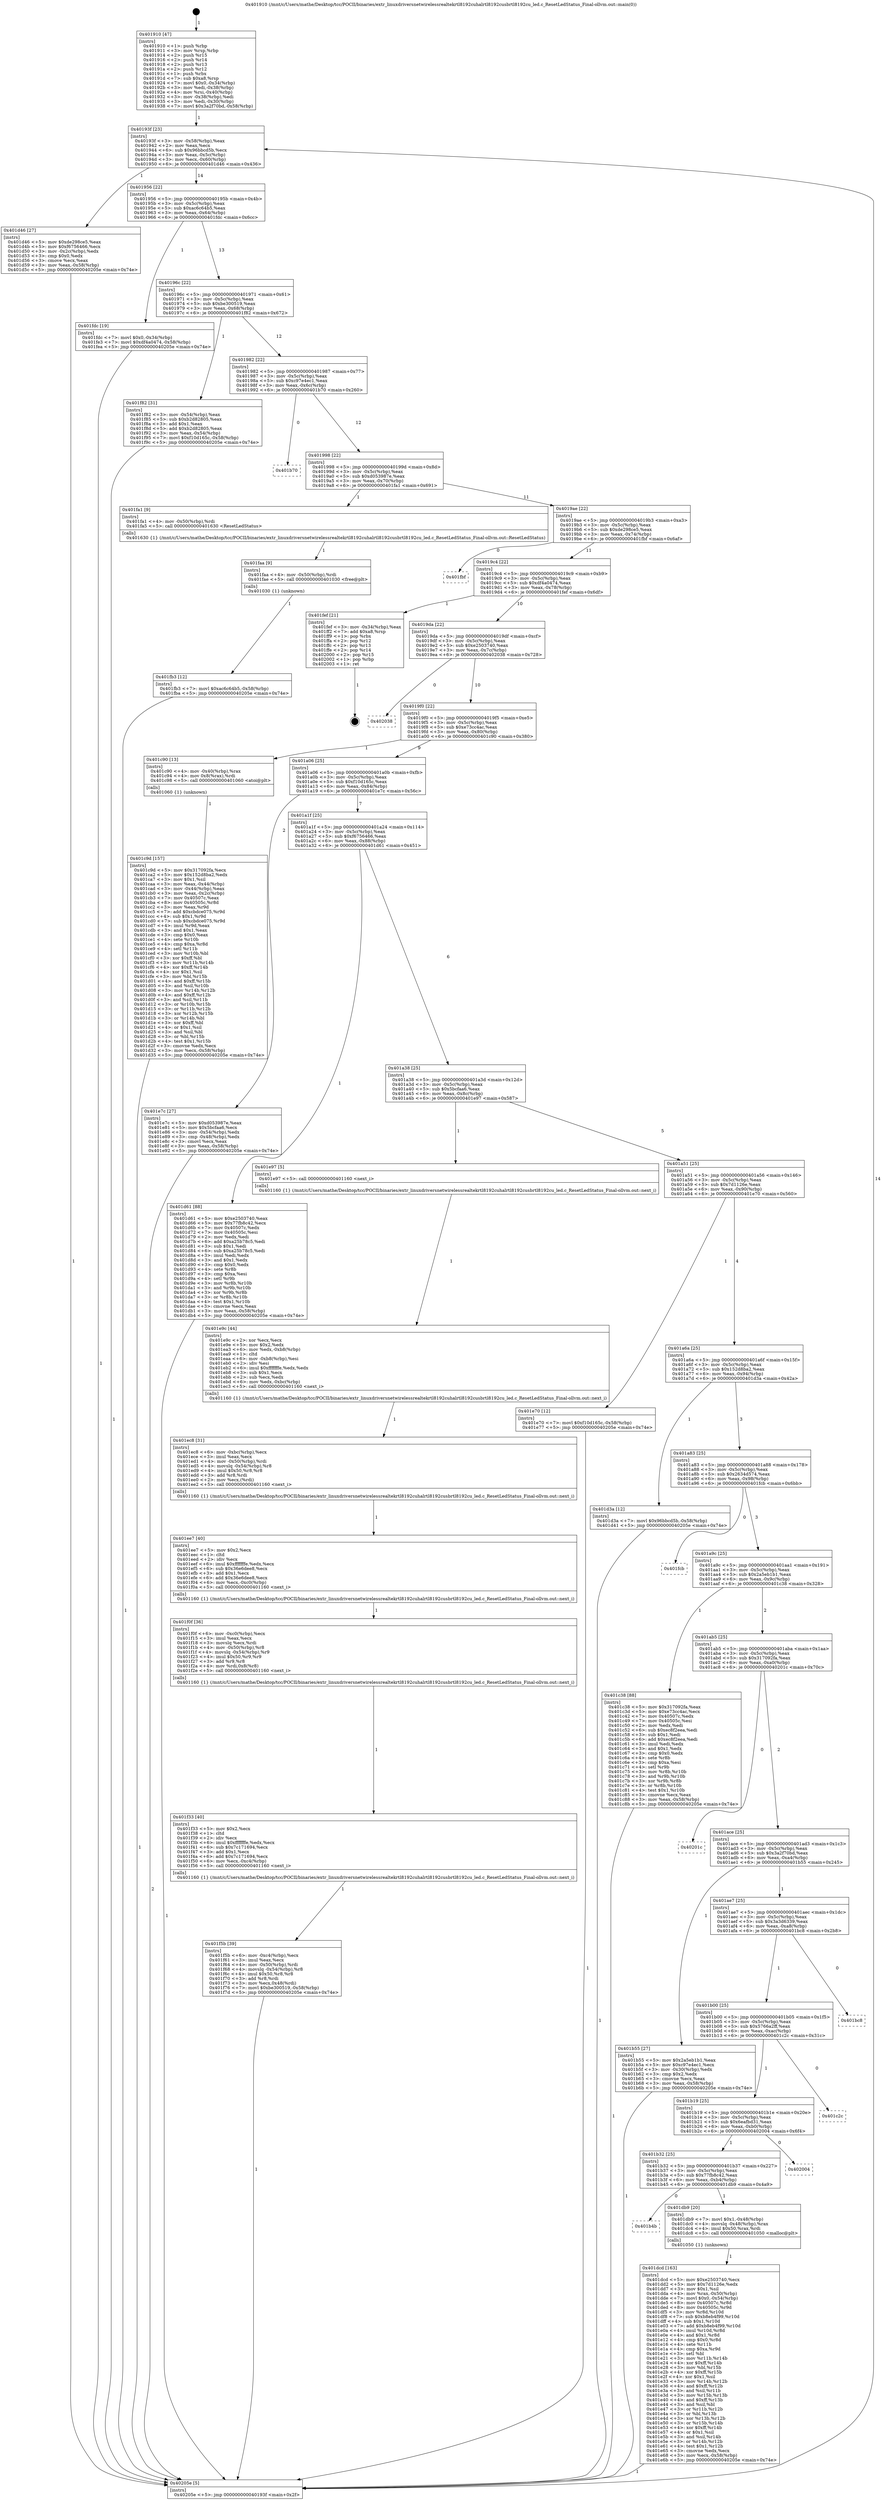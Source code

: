 digraph "0x401910" {
  label = "0x401910 (/mnt/c/Users/mathe/Desktop/tcc/POCII/binaries/extr_linuxdriversnetwirelessrealtekrtl8192cuhalrtl8192cusbrtl8192cu_led.c_ResetLedStatus_Final-ollvm.out::main(0))"
  labelloc = "t"
  node[shape=record]

  Entry [label="",width=0.3,height=0.3,shape=circle,fillcolor=black,style=filled]
  "0x40193f" [label="{
     0x40193f [23]\l
     | [instrs]\l
     &nbsp;&nbsp;0x40193f \<+3\>: mov -0x58(%rbp),%eax\l
     &nbsp;&nbsp;0x401942 \<+2\>: mov %eax,%ecx\l
     &nbsp;&nbsp;0x401944 \<+6\>: sub $0x96bbcd5b,%ecx\l
     &nbsp;&nbsp;0x40194a \<+3\>: mov %eax,-0x5c(%rbp)\l
     &nbsp;&nbsp;0x40194d \<+3\>: mov %ecx,-0x60(%rbp)\l
     &nbsp;&nbsp;0x401950 \<+6\>: je 0000000000401d46 \<main+0x436\>\l
  }"]
  "0x401d46" [label="{
     0x401d46 [27]\l
     | [instrs]\l
     &nbsp;&nbsp;0x401d46 \<+5\>: mov $0xde298ce5,%eax\l
     &nbsp;&nbsp;0x401d4b \<+5\>: mov $0xf6756466,%ecx\l
     &nbsp;&nbsp;0x401d50 \<+3\>: mov -0x2c(%rbp),%edx\l
     &nbsp;&nbsp;0x401d53 \<+3\>: cmp $0x0,%edx\l
     &nbsp;&nbsp;0x401d56 \<+3\>: cmove %ecx,%eax\l
     &nbsp;&nbsp;0x401d59 \<+3\>: mov %eax,-0x58(%rbp)\l
     &nbsp;&nbsp;0x401d5c \<+5\>: jmp 000000000040205e \<main+0x74e\>\l
  }"]
  "0x401956" [label="{
     0x401956 [22]\l
     | [instrs]\l
     &nbsp;&nbsp;0x401956 \<+5\>: jmp 000000000040195b \<main+0x4b\>\l
     &nbsp;&nbsp;0x40195b \<+3\>: mov -0x5c(%rbp),%eax\l
     &nbsp;&nbsp;0x40195e \<+5\>: sub $0xac6c64b5,%eax\l
     &nbsp;&nbsp;0x401963 \<+3\>: mov %eax,-0x64(%rbp)\l
     &nbsp;&nbsp;0x401966 \<+6\>: je 0000000000401fdc \<main+0x6cc\>\l
  }"]
  Exit [label="",width=0.3,height=0.3,shape=circle,fillcolor=black,style=filled,peripheries=2]
  "0x401fdc" [label="{
     0x401fdc [19]\l
     | [instrs]\l
     &nbsp;&nbsp;0x401fdc \<+7\>: movl $0x0,-0x34(%rbp)\l
     &nbsp;&nbsp;0x401fe3 \<+7\>: movl $0xdf4a0474,-0x58(%rbp)\l
     &nbsp;&nbsp;0x401fea \<+5\>: jmp 000000000040205e \<main+0x74e\>\l
  }"]
  "0x40196c" [label="{
     0x40196c [22]\l
     | [instrs]\l
     &nbsp;&nbsp;0x40196c \<+5\>: jmp 0000000000401971 \<main+0x61\>\l
     &nbsp;&nbsp;0x401971 \<+3\>: mov -0x5c(%rbp),%eax\l
     &nbsp;&nbsp;0x401974 \<+5\>: sub $0xbe300519,%eax\l
     &nbsp;&nbsp;0x401979 \<+3\>: mov %eax,-0x68(%rbp)\l
     &nbsp;&nbsp;0x40197c \<+6\>: je 0000000000401f82 \<main+0x672\>\l
  }"]
  "0x401fb3" [label="{
     0x401fb3 [12]\l
     | [instrs]\l
     &nbsp;&nbsp;0x401fb3 \<+7\>: movl $0xac6c64b5,-0x58(%rbp)\l
     &nbsp;&nbsp;0x401fba \<+5\>: jmp 000000000040205e \<main+0x74e\>\l
  }"]
  "0x401f82" [label="{
     0x401f82 [31]\l
     | [instrs]\l
     &nbsp;&nbsp;0x401f82 \<+3\>: mov -0x54(%rbp),%eax\l
     &nbsp;&nbsp;0x401f85 \<+5\>: sub $0xb2d82805,%eax\l
     &nbsp;&nbsp;0x401f8a \<+3\>: add $0x1,%eax\l
     &nbsp;&nbsp;0x401f8d \<+5\>: add $0xb2d82805,%eax\l
     &nbsp;&nbsp;0x401f92 \<+3\>: mov %eax,-0x54(%rbp)\l
     &nbsp;&nbsp;0x401f95 \<+7\>: movl $0xf10d165c,-0x58(%rbp)\l
     &nbsp;&nbsp;0x401f9c \<+5\>: jmp 000000000040205e \<main+0x74e\>\l
  }"]
  "0x401982" [label="{
     0x401982 [22]\l
     | [instrs]\l
     &nbsp;&nbsp;0x401982 \<+5\>: jmp 0000000000401987 \<main+0x77\>\l
     &nbsp;&nbsp;0x401987 \<+3\>: mov -0x5c(%rbp),%eax\l
     &nbsp;&nbsp;0x40198a \<+5\>: sub $0xc97e4ec1,%eax\l
     &nbsp;&nbsp;0x40198f \<+3\>: mov %eax,-0x6c(%rbp)\l
     &nbsp;&nbsp;0x401992 \<+6\>: je 0000000000401b70 \<main+0x260\>\l
  }"]
  "0x401faa" [label="{
     0x401faa [9]\l
     | [instrs]\l
     &nbsp;&nbsp;0x401faa \<+4\>: mov -0x50(%rbp),%rdi\l
     &nbsp;&nbsp;0x401fae \<+5\>: call 0000000000401030 \<free@plt\>\l
     | [calls]\l
     &nbsp;&nbsp;0x401030 \{1\} (unknown)\l
  }"]
  "0x401b70" [label="{
     0x401b70\l
  }", style=dashed]
  "0x401998" [label="{
     0x401998 [22]\l
     | [instrs]\l
     &nbsp;&nbsp;0x401998 \<+5\>: jmp 000000000040199d \<main+0x8d\>\l
     &nbsp;&nbsp;0x40199d \<+3\>: mov -0x5c(%rbp),%eax\l
     &nbsp;&nbsp;0x4019a0 \<+5\>: sub $0xd053987e,%eax\l
     &nbsp;&nbsp;0x4019a5 \<+3\>: mov %eax,-0x70(%rbp)\l
     &nbsp;&nbsp;0x4019a8 \<+6\>: je 0000000000401fa1 \<main+0x691\>\l
  }"]
  "0x401f5b" [label="{
     0x401f5b [39]\l
     | [instrs]\l
     &nbsp;&nbsp;0x401f5b \<+6\>: mov -0xc4(%rbp),%ecx\l
     &nbsp;&nbsp;0x401f61 \<+3\>: imul %eax,%ecx\l
     &nbsp;&nbsp;0x401f64 \<+4\>: mov -0x50(%rbp),%rdi\l
     &nbsp;&nbsp;0x401f68 \<+4\>: movslq -0x54(%rbp),%r8\l
     &nbsp;&nbsp;0x401f6c \<+4\>: imul $0x50,%r8,%r8\l
     &nbsp;&nbsp;0x401f70 \<+3\>: add %r8,%rdi\l
     &nbsp;&nbsp;0x401f73 \<+3\>: mov %ecx,0x48(%rdi)\l
     &nbsp;&nbsp;0x401f76 \<+7\>: movl $0xbe300519,-0x58(%rbp)\l
     &nbsp;&nbsp;0x401f7d \<+5\>: jmp 000000000040205e \<main+0x74e\>\l
  }"]
  "0x401fa1" [label="{
     0x401fa1 [9]\l
     | [instrs]\l
     &nbsp;&nbsp;0x401fa1 \<+4\>: mov -0x50(%rbp),%rdi\l
     &nbsp;&nbsp;0x401fa5 \<+5\>: call 0000000000401630 \<ResetLedStatus\>\l
     | [calls]\l
     &nbsp;&nbsp;0x401630 \{1\} (/mnt/c/Users/mathe/Desktop/tcc/POCII/binaries/extr_linuxdriversnetwirelessrealtekrtl8192cuhalrtl8192cusbrtl8192cu_led.c_ResetLedStatus_Final-ollvm.out::ResetLedStatus)\l
  }"]
  "0x4019ae" [label="{
     0x4019ae [22]\l
     | [instrs]\l
     &nbsp;&nbsp;0x4019ae \<+5\>: jmp 00000000004019b3 \<main+0xa3\>\l
     &nbsp;&nbsp;0x4019b3 \<+3\>: mov -0x5c(%rbp),%eax\l
     &nbsp;&nbsp;0x4019b6 \<+5\>: sub $0xde298ce5,%eax\l
     &nbsp;&nbsp;0x4019bb \<+3\>: mov %eax,-0x74(%rbp)\l
     &nbsp;&nbsp;0x4019be \<+6\>: je 0000000000401fbf \<main+0x6af\>\l
  }"]
  "0x401f33" [label="{
     0x401f33 [40]\l
     | [instrs]\l
     &nbsp;&nbsp;0x401f33 \<+5\>: mov $0x2,%ecx\l
     &nbsp;&nbsp;0x401f38 \<+1\>: cltd\l
     &nbsp;&nbsp;0x401f39 \<+2\>: idiv %ecx\l
     &nbsp;&nbsp;0x401f3b \<+6\>: imul $0xfffffffe,%edx,%ecx\l
     &nbsp;&nbsp;0x401f41 \<+6\>: sub $0x7c171694,%ecx\l
     &nbsp;&nbsp;0x401f47 \<+3\>: add $0x1,%ecx\l
     &nbsp;&nbsp;0x401f4a \<+6\>: add $0x7c171694,%ecx\l
     &nbsp;&nbsp;0x401f50 \<+6\>: mov %ecx,-0xc4(%rbp)\l
     &nbsp;&nbsp;0x401f56 \<+5\>: call 0000000000401160 \<next_i\>\l
     | [calls]\l
     &nbsp;&nbsp;0x401160 \{1\} (/mnt/c/Users/mathe/Desktop/tcc/POCII/binaries/extr_linuxdriversnetwirelessrealtekrtl8192cuhalrtl8192cusbrtl8192cu_led.c_ResetLedStatus_Final-ollvm.out::next_i)\l
  }"]
  "0x401fbf" [label="{
     0x401fbf\l
  }", style=dashed]
  "0x4019c4" [label="{
     0x4019c4 [22]\l
     | [instrs]\l
     &nbsp;&nbsp;0x4019c4 \<+5\>: jmp 00000000004019c9 \<main+0xb9\>\l
     &nbsp;&nbsp;0x4019c9 \<+3\>: mov -0x5c(%rbp),%eax\l
     &nbsp;&nbsp;0x4019cc \<+5\>: sub $0xdf4a0474,%eax\l
     &nbsp;&nbsp;0x4019d1 \<+3\>: mov %eax,-0x78(%rbp)\l
     &nbsp;&nbsp;0x4019d4 \<+6\>: je 0000000000401fef \<main+0x6df\>\l
  }"]
  "0x401f0f" [label="{
     0x401f0f [36]\l
     | [instrs]\l
     &nbsp;&nbsp;0x401f0f \<+6\>: mov -0xc0(%rbp),%ecx\l
     &nbsp;&nbsp;0x401f15 \<+3\>: imul %eax,%ecx\l
     &nbsp;&nbsp;0x401f18 \<+3\>: movslq %ecx,%rdi\l
     &nbsp;&nbsp;0x401f1b \<+4\>: mov -0x50(%rbp),%r8\l
     &nbsp;&nbsp;0x401f1f \<+4\>: movslq -0x54(%rbp),%r9\l
     &nbsp;&nbsp;0x401f23 \<+4\>: imul $0x50,%r9,%r9\l
     &nbsp;&nbsp;0x401f27 \<+3\>: add %r9,%r8\l
     &nbsp;&nbsp;0x401f2a \<+4\>: mov %rdi,0x8(%r8)\l
     &nbsp;&nbsp;0x401f2e \<+5\>: call 0000000000401160 \<next_i\>\l
     | [calls]\l
     &nbsp;&nbsp;0x401160 \{1\} (/mnt/c/Users/mathe/Desktop/tcc/POCII/binaries/extr_linuxdriversnetwirelessrealtekrtl8192cuhalrtl8192cusbrtl8192cu_led.c_ResetLedStatus_Final-ollvm.out::next_i)\l
  }"]
  "0x401fef" [label="{
     0x401fef [21]\l
     | [instrs]\l
     &nbsp;&nbsp;0x401fef \<+3\>: mov -0x34(%rbp),%eax\l
     &nbsp;&nbsp;0x401ff2 \<+7\>: add $0xa8,%rsp\l
     &nbsp;&nbsp;0x401ff9 \<+1\>: pop %rbx\l
     &nbsp;&nbsp;0x401ffa \<+2\>: pop %r12\l
     &nbsp;&nbsp;0x401ffc \<+2\>: pop %r13\l
     &nbsp;&nbsp;0x401ffe \<+2\>: pop %r14\l
     &nbsp;&nbsp;0x402000 \<+2\>: pop %r15\l
     &nbsp;&nbsp;0x402002 \<+1\>: pop %rbp\l
     &nbsp;&nbsp;0x402003 \<+1\>: ret\l
  }"]
  "0x4019da" [label="{
     0x4019da [22]\l
     | [instrs]\l
     &nbsp;&nbsp;0x4019da \<+5\>: jmp 00000000004019df \<main+0xcf\>\l
     &nbsp;&nbsp;0x4019df \<+3\>: mov -0x5c(%rbp),%eax\l
     &nbsp;&nbsp;0x4019e2 \<+5\>: sub $0xe2503740,%eax\l
     &nbsp;&nbsp;0x4019e7 \<+3\>: mov %eax,-0x7c(%rbp)\l
     &nbsp;&nbsp;0x4019ea \<+6\>: je 0000000000402038 \<main+0x728\>\l
  }"]
  "0x401ee7" [label="{
     0x401ee7 [40]\l
     | [instrs]\l
     &nbsp;&nbsp;0x401ee7 \<+5\>: mov $0x2,%ecx\l
     &nbsp;&nbsp;0x401eec \<+1\>: cltd\l
     &nbsp;&nbsp;0x401eed \<+2\>: idiv %ecx\l
     &nbsp;&nbsp;0x401eef \<+6\>: imul $0xfffffffe,%edx,%ecx\l
     &nbsp;&nbsp;0x401ef5 \<+6\>: sub $0x36e6dee8,%ecx\l
     &nbsp;&nbsp;0x401efb \<+3\>: add $0x1,%ecx\l
     &nbsp;&nbsp;0x401efe \<+6\>: add $0x36e6dee8,%ecx\l
     &nbsp;&nbsp;0x401f04 \<+6\>: mov %ecx,-0xc0(%rbp)\l
     &nbsp;&nbsp;0x401f0a \<+5\>: call 0000000000401160 \<next_i\>\l
     | [calls]\l
     &nbsp;&nbsp;0x401160 \{1\} (/mnt/c/Users/mathe/Desktop/tcc/POCII/binaries/extr_linuxdriversnetwirelessrealtekrtl8192cuhalrtl8192cusbrtl8192cu_led.c_ResetLedStatus_Final-ollvm.out::next_i)\l
  }"]
  "0x402038" [label="{
     0x402038\l
  }", style=dashed]
  "0x4019f0" [label="{
     0x4019f0 [22]\l
     | [instrs]\l
     &nbsp;&nbsp;0x4019f0 \<+5\>: jmp 00000000004019f5 \<main+0xe5\>\l
     &nbsp;&nbsp;0x4019f5 \<+3\>: mov -0x5c(%rbp),%eax\l
     &nbsp;&nbsp;0x4019f8 \<+5\>: sub $0xe73cc4ac,%eax\l
     &nbsp;&nbsp;0x4019fd \<+3\>: mov %eax,-0x80(%rbp)\l
     &nbsp;&nbsp;0x401a00 \<+6\>: je 0000000000401c90 \<main+0x380\>\l
  }"]
  "0x401ec8" [label="{
     0x401ec8 [31]\l
     | [instrs]\l
     &nbsp;&nbsp;0x401ec8 \<+6\>: mov -0xbc(%rbp),%ecx\l
     &nbsp;&nbsp;0x401ece \<+3\>: imul %eax,%ecx\l
     &nbsp;&nbsp;0x401ed1 \<+4\>: mov -0x50(%rbp),%rdi\l
     &nbsp;&nbsp;0x401ed5 \<+4\>: movslq -0x54(%rbp),%r8\l
     &nbsp;&nbsp;0x401ed9 \<+4\>: imul $0x50,%r8,%r8\l
     &nbsp;&nbsp;0x401edd \<+3\>: add %r8,%rdi\l
     &nbsp;&nbsp;0x401ee0 \<+2\>: mov %ecx,(%rdi)\l
     &nbsp;&nbsp;0x401ee2 \<+5\>: call 0000000000401160 \<next_i\>\l
     | [calls]\l
     &nbsp;&nbsp;0x401160 \{1\} (/mnt/c/Users/mathe/Desktop/tcc/POCII/binaries/extr_linuxdriversnetwirelessrealtekrtl8192cuhalrtl8192cusbrtl8192cu_led.c_ResetLedStatus_Final-ollvm.out::next_i)\l
  }"]
  "0x401c90" [label="{
     0x401c90 [13]\l
     | [instrs]\l
     &nbsp;&nbsp;0x401c90 \<+4\>: mov -0x40(%rbp),%rax\l
     &nbsp;&nbsp;0x401c94 \<+4\>: mov 0x8(%rax),%rdi\l
     &nbsp;&nbsp;0x401c98 \<+5\>: call 0000000000401060 \<atoi@plt\>\l
     | [calls]\l
     &nbsp;&nbsp;0x401060 \{1\} (unknown)\l
  }"]
  "0x401a06" [label="{
     0x401a06 [25]\l
     | [instrs]\l
     &nbsp;&nbsp;0x401a06 \<+5\>: jmp 0000000000401a0b \<main+0xfb\>\l
     &nbsp;&nbsp;0x401a0b \<+3\>: mov -0x5c(%rbp),%eax\l
     &nbsp;&nbsp;0x401a0e \<+5\>: sub $0xf10d165c,%eax\l
     &nbsp;&nbsp;0x401a13 \<+6\>: mov %eax,-0x84(%rbp)\l
     &nbsp;&nbsp;0x401a19 \<+6\>: je 0000000000401e7c \<main+0x56c\>\l
  }"]
  "0x401e9c" [label="{
     0x401e9c [44]\l
     | [instrs]\l
     &nbsp;&nbsp;0x401e9c \<+2\>: xor %ecx,%ecx\l
     &nbsp;&nbsp;0x401e9e \<+5\>: mov $0x2,%edx\l
     &nbsp;&nbsp;0x401ea3 \<+6\>: mov %edx,-0xb8(%rbp)\l
     &nbsp;&nbsp;0x401ea9 \<+1\>: cltd\l
     &nbsp;&nbsp;0x401eaa \<+6\>: mov -0xb8(%rbp),%esi\l
     &nbsp;&nbsp;0x401eb0 \<+2\>: idiv %esi\l
     &nbsp;&nbsp;0x401eb2 \<+6\>: imul $0xfffffffe,%edx,%edx\l
     &nbsp;&nbsp;0x401eb8 \<+3\>: sub $0x1,%ecx\l
     &nbsp;&nbsp;0x401ebb \<+2\>: sub %ecx,%edx\l
     &nbsp;&nbsp;0x401ebd \<+6\>: mov %edx,-0xbc(%rbp)\l
     &nbsp;&nbsp;0x401ec3 \<+5\>: call 0000000000401160 \<next_i\>\l
     | [calls]\l
     &nbsp;&nbsp;0x401160 \{1\} (/mnt/c/Users/mathe/Desktop/tcc/POCII/binaries/extr_linuxdriversnetwirelessrealtekrtl8192cuhalrtl8192cusbrtl8192cu_led.c_ResetLedStatus_Final-ollvm.out::next_i)\l
  }"]
  "0x401e7c" [label="{
     0x401e7c [27]\l
     | [instrs]\l
     &nbsp;&nbsp;0x401e7c \<+5\>: mov $0xd053987e,%eax\l
     &nbsp;&nbsp;0x401e81 \<+5\>: mov $0x5bcfaa6,%ecx\l
     &nbsp;&nbsp;0x401e86 \<+3\>: mov -0x54(%rbp),%edx\l
     &nbsp;&nbsp;0x401e89 \<+3\>: cmp -0x48(%rbp),%edx\l
     &nbsp;&nbsp;0x401e8c \<+3\>: cmovl %ecx,%eax\l
     &nbsp;&nbsp;0x401e8f \<+3\>: mov %eax,-0x58(%rbp)\l
     &nbsp;&nbsp;0x401e92 \<+5\>: jmp 000000000040205e \<main+0x74e\>\l
  }"]
  "0x401a1f" [label="{
     0x401a1f [25]\l
     | [instrs]\l
     &nbsp;&nbsp;0x401a1f \<+5\>: jmp 0000000000401a24 \<main+0x114\>\l
     &nbsp;&nbsp;0x401a24 \<+3\>: mov -0x5c(%rbp),%eax\l
     &nbsp;&nbsp;0x401a27 \<+5\>: sub $0xf6756466,%eax\l
     &nbsp;&nbsp;0x401a2c \<+6\>: mov %eax,-0x88(%rbp)\l
     &nbsp;&nbsp;0x401a32 \<+6\>: je 0000000000401d61 \<main+0x451\>\l
  }"]
  "0x401dcd" [label="{
     0x401dcd [163]\l
     | [instrs]\l
     &nbsp;&nbsp;0x401dcd \<+5\>: mov $0xe2503740,%ecx\l
     &nbsp;&nbsp;0x401dd2 \<+5\>: mov $0x7d1126e,%edx\l
     &nbsp;&nbsp;0x401dd7 \<+3\>: mov $0x1,%sil\l
     &nbsp;&nbsp;0x401dda \<+4\>: mov %rax,-0x50(%rbp)\l
     &nbsp;&nbsp;0x401dde \<+7\>: movl $0x0,-0x54(%rbp)\l
     &nbsp;&nbsp;0x401de5 \<+8\>: mov 0x40507c,%r8d\l
     &nbsp;&nbsp;0x401ded \<+8\>: mov 0x40505c,%r9d\l
     &nbsp;&nbsp;0x401df5 \<+3\>: mov %r8d,%r10d\l
     &nbsp;&nbsp;0x401df8 \<+7\>: sub $0xb8eb4f99,%r10d\l
     &nbsp;&nbsp;0x401dff \<+4\>: sub $0x1,%r10d\l
     &nbsp;&nbsp;0x401e03 \<+7\>: add $0xb8eb4f99,%r10d\l
     &nbsp;&nbsp;0x401e0a \<+4\>: imul %r10d,%r8d\l
     &nbsp;&nbsp;0x401e0e \<+4\>: and $0x1,%r8d\l
     &nbsp;&nbsp;0x401e12 \<+4\>: cmp $0x0,%r8d\l
     &nbsp;&nbsp;0x401e16 \<+4\>: sete %r11b\l
     &nbsp;&nbsp;0x401e1a \<+4\>: cmp $0xa,%r9d\l
     &nbsp;&nbsp;0x401e1e \<+3\>: setl %bl\l
     &nbsp;&nbsp;0x401e21 \<+3\>: mov %r11b,%r14b\l
     &nbsp;&nbsp;0x401e24 \<+4\>: xor $0xff,%r14b\l
     &nbsp;&nbsp;0x401e28 \<+3\>: mov %bl,%r15b\l
     &nbsp;&nbsp;0x401e2b \<+4\>: xor $0xff,%r15b\l
     &nbsp;&nbsp;0x401e2f \<+4\>: xor $0x1,%sil\l
     &nbsp;&nbsp;0x401e33 \<+3\>: mov %r14b,%r12b\l
     &nbsp;&nbsp;0x401e36 \<+4\>: and $0xff,%r12b\l
     &nbsp;&nbsp;0x401e3a \<+3\>: and %sil,%r11b\l
     &nbsp;&nbsp;0x401e3d \<+3\>: mov %r15b,%r13b\l
     &nbsp;&nbsp;0x401e40 \<+4\>: and $0xff,%r13b\l
     &nbsp;&nbsp;0x401e44 \<+3\>: and %sil,%bl\l
     &nbsp;&nbsp;0x401e47 \<+3\>: or %r11b,%r12b\l
     &nbsp;&nbsp;0x401e4a \<+3\>: or %bl,%r13b\l
     &nbsp;&nbsp;0x401e4d \<+3\>: xor %r13b,%r12b\l
     &nbsp;&nbsp;0x401e50 \<+3\>: or %r15b,%r14b\l
     &nbsp;&nbsp;0x401e53 \<+4\>: xor $0xff,%r14b\l
     &nbsp;&nbsp;0x401e57 \<+4\>: or $0x1,%sil\l
     &nbsp;&nbsp;0x401e5b \<+3\>: and %sil,%r14b\l
     &nbsp;&nbsp;0x401e5e \<+3\>: or %r14b,%r12b\l
     &nbsp;&nbsp;0x401e61 \<+4\>: test $0x1,%r12b\l
     &nbsp;&nbsp;0x401e65 \<+3\>: cmovne %edx,%ecx\l
     &nbsp;&nbsp;0x401e68 \<+3\>: mov %ecx,-0x58(%rbp)\l
     &nbsp;&nbsp;0x401e6b \<+5\>: jmp 000000000040205e \<main+0x74e\>\l
  }"]
  "0x401d61" [label="{
     0x401d61 [88]\l
     | [instrs]\l
     &nbsp;&nbsp;0x401d61 \<+5\>: mov $0xe2503740,%eax\l
     &nbsp;&nbsp;0x401d66 \<+5\>: mov $0x77fb8c42,%ecx\l
     &nbsp;&nbsp;0x401d6b \<+7\>: mov 0x40507c,%edx\l
     &nbsp;&nbsp;0x401d72 \<+7\>: mov 0x40505c,%esi\l
     &nbsp;&nbsp;0x401d79 \<+2\>: mov %edx,%edi\l
     &nbsp;&nbsp;0x401d7b \<+6\>: add $0xa25b78c5,%edi\l
     &nbsp;&nbsp;0x401d81 \<+3\>: sub $0x1,%edi\l
     &nbsp;&nbsp;0x401d84 \<+6\>: sub $0xa25b78c5,%edi\l
     &nbsp;&nbsp;0x401d8a \<+3\>: imul %edi,%edx\l
     &nbsp;&nbsp;0x401d8d \<+3\>: and $0x1,%edx\l
     &nbsp;&nbsp;0x401d90 \<+3\>: cmp $0x0,%edx\l
     &nbsp;&nbsp;0x401d93 \<+4\>: sete %r8b\l
     &nbsp;&nbsp;0x401d97 \<+3\>: cmp $0xa,%esi\l
     &nbsp;&nbsp;0x401d9a \<+4\>: setl %r9b\l
     &nbsp;&nbsp;0x401d9e \<+3\>: mov %r8b,%r10b\l
     &nbsp;&nbsp;0x401da1 \<+3\>: and %r9b,%r10b\l
     &nbsp;&nbsp;0x401da4 \<+3\>: xor %r9b,%r8b\l
     &nbsp;&nbsp;0x401da7 \<+3\>: or %r8b,%r10b\l
     &nbsp;&nbsp;0x401daa \<+4\>: test $0x1,%r10b\l
     &nbsp;&nbsp;0x401dae \<+3\>: cmovne %ecx,%eax\l
     &nbsp;&nbsp;0x401db1 \<+3\>: mov %eax,-0x58(%rbp)\l
     &nbsp;&nbsp;0x401db4 \<+5\>: jmp 000000000040205e \<main+0x74e\>\l
  }"]
  "0x401a38" [label="{
     0x401a38 [25]\l
     | [instrs]\l
     &nbsp;&nbsp;0x401a38 \<+5\>: jmp 0000000000401a3d \<main+0x12d\>\l
     &nbsp;&nbsp;0x401a3d \<+3\>: mov -0x5c(%rbp),%eax\l
     &nbsp;&nbsp;0x401a40 \<+5\>: sub $0x5bcfaa6,%eax\l
     &nbsp;&nbsp;0x401a45 \<+6\>: mov %eax,-0x8c(%rbp)\l
     &nbsp;&nbsp;0x401a4b \<+6\>: je 0000000000401e97 \<main+0x587\>\l
  }"]
  "0x401b4b" [label="{
     0x401b4b\l
  }", style=dashed]
  "0x401e97" [label="{
     0x401e97 [5]\l
     | [instrs]\l
     &nbsp;&nbsp;0x401e97 \<+5\>: call 0000000000401160 \<next_i\>\l
     | [calls]\l
     &nbsp;&nbsp;0x401160 \{1\} (/mnt/c/Users/mathe/Desktop/tcc/POCII/binaries/extr_linuxdriversnetwirelessrealtekrtl8192cuhalrtl8192cusbrtl8192cu_led.c_ResetLedStatus_Final-ollvm.out::next_i)\l
  }"]
  "0x401a51" [label="{
     0x401a51 [25]\l
     | [instrs]\l
     &nbsp;&nbsp;0x401a51 \<+5\>: jmp 0000000000401a56 \<main+0x146\>\l
     &nbsp;&nbsp;0x401a56 \<+3\>: mov -0x5c(%rbp),%eax\l
     &nbsp;&nbsp;0x401a59 \<+5\>: sub $0x7d1126e,%eax\l
     &nbsp;&nbsp;0x401a5e \<+6\>: mov %eax,-0x90(%rbp)\l
     &nbsp;&nbsp;0x401a64 \<+6\>: je 0000000000401e70 \<main+0x560\>\l
  }"]
  "0x401db9" [label="{
     0x401db9 [20]\l
     | [instrs]\l
     &nbsp;&nbsp;0x401db9 \<+7\>: movl $0x1,-0x48(%rbp)\l
     &nbsp;&nbsp;0x401dc0 \<+4\>: movslq -0x48(%rbp),%rax\l
     &nbsp;&nbsp;0x401dc4 \<+4\>: imul $0x50,%rax,%rdi\l
     &nbsp;&nbsp;0x401dc8 \<+5\>: call 0000000000401050 \<malloc@plt\>\l
     | [calls]\l
     &nbsp;&nbsp;0x401050 \{1\} (unknown)\l
  }"]
  "0x401e70" [label="{
     0x401e70 [12]\l
     | [instrs]\l
     &nbsp;&nbsp;0x401e70 \<+7\>: movl $0xf10d165c,-0x58(%rbp)\l
     &nbsp;&nbsp;0x401e77 \<+5\>: jmp 000000000040205e \<main+0x74e\>\l
  }"]
  "0x401a6a" [label="{
     0x401a6a [25]\l
     | [instrs]\l
     &nbsp;&nbsp;0x401a6a \<+5\>: jmp 0000000000401a6f \<main+0x15f\>\l
     &nbsp;&nbsp;0x401a6f \<+3\>: mov -0x5c(%rbp),%eax\l
     &nbsp;&nbsp;0x401a72 \<+5\>: sub $0x152d8ba2,%eax\l
     &nbsp;&nbsp;0x401a77 \<+6\>: mov %eax,-0x94(%rbp)\l
     &nbsp;&nbsp;0x401a7d \<+6\>: je 0000000000401d3a \<main+0x42a\>\l
  }"]
  "0x401b32" [label="{
     0x401b32 [25]\l
     | [instrs]\l
     &nbsp;&nbsp;0x401b32 \<+5\>: jmp 0000000000401b37 \<main+0x227\>\l
     &nbsp;&nbsp;0x401b37 \<+3\>: mov -0x5c(%rbp),%eax\l
     &nbsp;&nbsp;0x401b3a \<+5\>: sub $0x77fb8c42,%eax\l
     &nbsp;&nbsp;0x401b3f \<+6\>: mov %eax,-0xb4(%rbp)\l
     &nbsp;&nbsp;0x401b45 \<+6\>: je 0000000000401db9 \<main+0x4a9\>\l
  }"]
  "0x401d3a" [label="{
     0x401d3a [12]\l
     | [instrs]\l
     &nbsp;&nbsp;0x401d3a \<+7\>: movl $0x96bbcd5b,-0x58(%rbp)\l
     &nbsp;&nbsp;0x401d41 \<+5\>: jmp 000000000040205e \<main+0x74e\>\l
  }"]
  "0x401a83" [label="{
     0x401a83 [25]\l
     | [instrs]\l
     &nbsp;&nbsp;0x401a83 \<+5\>: jmp 0000000000401a88 \<main+0x178\>\l
     &nbsp;&nbsp;0x401a88 \<+3\>: mov -0x5c(%rbp),%eax\l
     &nbsp;&nbsp;0x401a8b \<+5\>: sub $0x2634d574,%eax\l
     &nbsp;&nbsp;0x401a90 \<+6\>: mov %eax,-0x98(%rbp)\l
     &nbsp;&nbsp;0x401a96 \<+6\>: je 0000000000401fcb \<main+0x6bb\>\l
  }"]
  "0x402004" [label="{
     0x402004\l
  }", style=dashed]
  "0x401fcb" [label="{
     0x401fcb\l
  }", style=dashed]
  "0x401a9c" [label="{
     0x401a9c [25]\l
     | [instrs]\l
     &nbsp;&nbsp;0x401a9c \<+5\>: jmp 0000000000401aa1 \<main+0x191\>\l
     &nbsp;&nbsp;0x401aa1 \<+3\>: mov -0x5c(%rbp),%eax\l
     &nbsp;&nbsp;0x401aa4 \<+5\>: sub $0x2a5eb1b1,%eax\l
     &nbsp;&nbsp;0x401aa9 \<+6\>: mov %eax,-0x9c(%rbp)\l
     &nbsp;&nbsp;0x401aaf \<+6\>: je 0000000000401c38 \<main+0x328\>\l
  }"]
  "0x401b19" [label="{
     0x401b19 [25]\l
     | [instrs]\l
     &nbsp;&nbsp;0x401b19 \<+5\>: jmp 0000000000401b1e \<main+0x20e\>\l
     &nbsp;&nbsp;0x401b1e \<+3\>: mov -0x5c(%rbp),%eax\l
     &nbsp;&nbsp;0x401b21 \<+5\>: sub $0x6eafbd31,%eax\l
     &nbsp;&nbsp;0x401b26 \<+6\>: mov %eax,-0xb0(%rbp)\l
     &nbsp;&nbsp;0x401b2c \<+6\>: je 0000000000402004 \<main+0x6f4\>\l
  }"]
  "0x401c38" [label="{
     0x401c38 [88]\l
     | [instrs]\l
     &nbsp;&nbsp;0x401c38 \<+5\>: mov $0x317092fa,%eax\l
     &nbsp;&nbsp;0x401c3d \<+5\>: mov $0xe73cc4ac,%ecx\l
     &nbsp;&nbsp;0x401c42 \<+7\>: mov 0x40507c,%edx\l
     &nbsp;&nbsp;0x401c49 \<+7\>: mov 0x40505c,%esi\l
     &nbsp;&nbsp;0x401c50 \<+2\>: mov %edx,%edi\l
     &nbsp;&nbsp;0x401c52 \<+6\>: sub $0xec8f2eea,%edi\l
     &nbsp;&nbsp;0x401c58 \<+3\>: sub $0x1,%edi\l
     &nbsp;&nbsp;0x401c5b \<+6\>: add $0xec8f2eea,%edi\l
     &nbsp;&nbsp;0x401c61 \<+3\>: imul %edi,%edx\l
     &nbsp;&nbsp;0x401c64 \<+3\>: and $0x1,%edx\l
     &nbsp;&nbsp;0x401c67 \<+3\>: cmp $0x0,%edx\l
     &nbsp;&nbsp;0x401c6a \<+4\>: sete %r8b\l
     &nbsp;&nbsp;0x401c6e \<+3\>: cmp $0xa,%esi\l
     &nbsp;&nbsp;0x401c71 \<+4\>: setl %r9b\l
     &nbsp;&nbsp;0x401c75 \<+3\>: mov %r8b,%r10b\l
     &nbsp;&nbsp;0x401c78 \<+3\>: and %r9b,%r10b\l
     &nbsp;&nbsp;0x401c7b \<+3\>: xor %r9b,%r8b\l
     &nbsp;&nbsp;0x401c7e \<+3\>: or %r8b,%r10b\l
     &nbsp;&nbsp;0x401c81 \<+4\>: test $0x1,%r10b\l
     &nbsp;&nbsp;0x401c85 \<+3\>: cmovne %ecx,%eax\l
     &nbsp;&nbsp;0x401c88 \<+3\>: mov %eax,-0x58(%rbp)\l
     &nbsp;&nbsp;0x401c8b \<+5\>: jmp 000000000040205e \<main+0x74e\>\l
  }"]
  "0x401ab5" [label="{
     0x401ab5 [25]\l
     | [instrs]\l
     &nbsp;&nbsp;0x401ab5 \<+5\>: jmp 0000000000401aba \<main+0x1aa\>\l
     &nbsp;&nbsp;0x401aba \<+3\>: mov -0x5c(%rbp),%eax\l
     &nbsp;&nbsp;0x401abd \<+5\>: sub $0x317092fa,%eax\l
     &nbsp;&nbsp;0x401ac2 \<+6\>: mov %eax,-0xa0(%rbp)\l
     &nbsp;&nbsp;0x401ac8 \<+6\>: je 000000000040201c \<main+0x70c\>\l
  }"]
  "0x401c2c" [label="{
     0x401c2c\l
  }", style=dashed]
  "0x40201c" [label="{
     0x40201c\l
  }", style=dashed]
  "0x401ace" [label="{
     0x401ace [25]\l
     | [instrs]\l
     &nbsp;&nbsp;0x401ace \<+5\>: jmp 0000000000401ad3 \<main+0x1c3\>\l
     &nbsp;&nbsp;0x401ad3 \<+3\>: mov -0x5c(%rbp),%eax\l
     &nbsp;&nbsp;0x401ad6 \<+5\>: sub $0x3a2f70bd,%eax\l
     &nbsp;&nbsp;0x401adb \<+6\>: mov %eax,-0xa4(%rbp)\l
     &nbsp;&nbsp;0x401ae1 \<+6\>: je 0000000000401b55 \<main+0x245\>\l
  }"]
  "0x401b00" [label="{
     0x401b00 [25]\l
     | [instrs]\l
     &nbsp;&nbsp;0x401b00 \<+5\>: jmp 0000000000401b05 \<main+0x1f5\>\l
     &nbsp;&nbsp;0x401b05 \<+3\>: mov -0x5c(%rbp),%eax\l
     &nbsp;&nbsp;0x401b08 \<+5\>: sub $0x5766a2ff,%eax\l
     &nbsp;&nbsp;0x401b0d \<+6\>: mov %eax,-0xac(%rbp)\l
     &nbsp;&nbsp;0x401b13 \<+6\>: je 0000000000401c2c \<main+0x31c\>\l
  }"]
  "0x401b55" [label="{
     0x401b55 [27]\l
     | [instrs]\l
     &nbsp;&nbsp;0x401b55 \<+5\>: mov $0x2a5eb1b1,%eax\l
     &nbsp;&nbsp;0x401b5a \<+5\>: mov $0xc97e4ec1,%ecx\l
     &nbsp;&nbsp;0x401b5f \<+3\>: mov -0x30(%rbp),%edx\l
     &nbsp;&nbsp;0x401b62 \<+3\>: cmp $0x2,%edx\l
     &nbsp;&nbsp;0x401b65 \<+3\>: cmovne %ecx,%eax\l
     &nbsp;&nbsp;0x401b68 \<+3\>: mov %eax,-0x58(%rbp)\l
     &nbsp;&nbsp;0x401b6b \<+5\>: jmp 000000000040205e \<main+0x74e\>\l
  }"]
  "0x401ae7" [label="{
     0x401ae7 [25]\l
     | [instrs]\l
     &nbsp;&nbsp;0x401ae7 \<+5\>: jmp 0000000000401aec \<main+0x1dc\>\l
     &nbsp;&nbsp;0x401aec \<+3\>: mov -0x5c(%rbp),%eax\l
     &nbsp;&nbsp;0x401aef \<+5\>: sub $0x3a3d6339,%eax\l
     &nbsp;&nbsp;0x401af4 \<+6\>: mov %eax,-0xa8(%rbp)\l
     &nbsp;&nbsp;0x401afa \<+6\>: je 0000000000401bc8 \<main+0x2b8\>\l
  }"]
  "0x40205e" [label="{
     0x40205e [5]\l
     | [instrs]\l
     &nbsp;&nbsp;0x40205e \<+5\>: jmp 000000000040193f \<main+0x2f\>\l
  }"]
  "0x401910" [label="{
     0x401910 [47]\l
     | [instrs]\l
     &nbsp;&nbsp;0x401910 \<+1\>: push %rbp\l
     &nbsp;&nbsp;0x401911 \<+3\>: mov %rsp,%rbp\l
     &nbsp;&nbsp;0x401914 \<+2\>: push %r15\l
     &nbsp;&nbsp;0x401916 \<+2\>: push %r14\l
     &nbsp;&nbsp;0x401918 \<+2\>: push %r13\l
     &nbsp;&nbsp;0x40191a \<+2\>: push %r12\l
     &nbsp;&nbsp;0x40191c \<+1\>: push %rbx\l
     &nbsp;&nbsp;0x40191d \<+7\>: sub $0xa8,%rsp\l
     &nbsp;&nbsp;0x401924 \<+7\>: movl $0x0,-0x34(%rbp)\l
     &nbsp;&nbsp;0x40192b \<+3\>: mov %edi,-0x38(%rbp)\l
     &nbsp;&nbsp;0x40192e \<+4\>: mov %rsi,-0x40(%rbp)\l
     &nbsp;&nbsp;0x401932 \<+3\>: mov -0x38(%rbp),%edi\l
     &nbsp;&nbsp;0x401935 \<+3\>: mov %edi,-0x30(%rbp)\l
     &nbsp;&nbsp;0x401938 \<+7\>: movl $0x3a2f70bd,-0x58(%rbp)\l
  }"]
  "0x401c9d" [label="{
     0x401c9d [157]\l
     | [instrs]\l
     &nbsp;&nbsp;0x401c9d \<+5\>: mov $0x317092fa,%ecx\l
     &nbsp;&nbsp;0x401ca2 \<+5\>: mov $0x152d8ba2,%edx\l
     &nbsp;&nbsp;0x401ca7 \<+3\>: mov $0x1,%sil\l
     &nbsp;&nbsp;0x401caa \<+3\>: mov %eax,-0x44(%rbp)\l
     &nbsp;&nbsp;0x401cad \<+3\>: mov -0x44(%rbp),%eax\l
     &nbsp;&nbsp;0x401cb0 \<+3\>: mov %eax,-0x2c(%rbp)\l
     &nbsp;&nbsp;0x401cb3 \<+7\>: mov 0x40507c,%eax\l
     &nbsp;&nbsp;0x401cba \<+8\>: mov 0x40505c,%r8d\l
     &nbsp;&nbsp;0x401cc2 \<+3\>: mov %eax,%r9d\l
     &nbsp;&nbsp;0x401cc5 \<+7\>: add $0xcbdce075,%r9d\l
     &nbsp;&nbsp;0x401ccc \<+4\>: sub $0x1,%r9d\l
     &nbsp;&nbsp;0x401cd0 \<+7\>: sub $0xcbdce075,%r9d\l
     &nbsp;&nbsp;0x401cd7 \<+4\>: imul %r9d,%eax\l
     &nbsp;&nbsp;0x401cdb \<+3\>: and $0x1,%eax\l
     &nbsp;&nbsp;0x401cde \<+3\>: cmp $0x0,%eax\l
     &nbsp;&nbsp;0x401ce1 \<+4\>: sete %r10b\l
     &nbsp;&nbsp;0x401ce5 \<+4\>: cmp $0xa,%r8d\l
     &nbsp;&nbsp;0x401ce9 \<+4\>: setl %r11b\l
     &nbsp;&nbsp;0x401ced \<+3\>: mov %r10b,%bl\l
     &nbsp;&nbsp;0x401cf0 \<+3\>: xor $0xff,%bl\l
     &nbsp;&nbsp;0x401cf3 \<+3\>: mov %r11b,%r14b\l
     &nbsp;&nbsp;0x401cf6 \<+4\>: xor $0xff,%r14b\l
     &nbsp;&nbsp;0x401cfa \<+4\>: xor $0x1,%sil\l
     &nbsp;&nbsp;0x401cfe \<+3\>: mov %bl,%r15b\l
     &nbsp;&nbsp;0x401d01 \<+4\>: and $0xff,%r15b\l
     &nbsp;&nbsp;0x401d05 \<+3\>: and %sil,%r10b\l
     &nbsp;&nbsp;0x401d08 \<+3\>: mov %r14b,%r12b\l
     &nbsp;&nbsp;0x401d0b \<+4\>: and $0xff,%r12b\l
     &nbsp;&nbsp;0x401d0f \<+3\>: and %sil,%r11b\l
     &nbsp;&nbsp;0x401d12 \<+3\>: or %r10b,%r15b\l
     &nbsp;&nbsp;0x401d15 \<+3\>: or %r11b,%r12b\l
     &nbsp;&nbsp;0x401d18 \<+3\>: xor %r12b,%r15b\l
     &nbsp;&nbsp;0x401d1b \<+3\>: or %r14b,%bl\l
     &nbsp;&nbsp;0x401d1e \<+3\>: xor $0xff,%bl\l
     &nbsp;&nbsp;0x401d21 \<+4\>: or $0x1,%sil\l
     &nbsp;&nbsp;0x401d25 \<+3\>: and %sil,%bl\l
     &nbsp;&nbsp;0x401d28 \<+3\>: or %bl,%r15b\l
     &nbsp;&nbsp;0x401d2b \<+4\>: test $0x1,%r15b\l
     &nbsp;&nbsp;0x401d2f \<+3\>: cmovne %edx,%ecx\l
     &nbsp;&nbsp;0x401d32 \<+3\>: mov %ecx,-0x58(%rbp)\l
     &nbsp;&nbsp;0x401d35 \<+5\>: jmp 000000000040205e \<main+0x74e\>\l
  }"]
  "0x401bc8" [label="{
     0x401bc8\l
  }", style=dashed]
  Entry -> "0x401910" [label=" 1"]
  "0x40193f" -> "0x401d46" [label=" 1"]
  "0x40193f" -> "0x401956" [label=" 14"]
  "0x401fef" -> Exit [label=" 1"]
  "0x401956" -> "0x401fdc" [label=" 1"]
  "0x401956" -> "0x40196c" [label=" 13"]
  "0x401fdc" -> "0x40205e" [label=" 1"]
  "0x40196c" -> "0x401f82" [label=" 1"]
  "0x40196c" -> "0x401982" [label=" 12"]
  "0x401fb3" -> "0x40205e" [label=" 1"]
  "0x401982" -> "0x401b70" [label=" 0"]
  "0x401982" -> "0x401998" [label=" 12"]
  "0x401faa" -> "0x401fb3" [label=" 1"]
  "0x401998" -> "0x401fa1" [label=" 1"]
  "0x401998" -> "0x4019ae" [label=" 11"]
  "0x401fa1" -> "0x401faa" [label=" 1"]
  "0x4019ae" -> "0x401fbf" [label=" 0"]
  "0x4019ae" -> "0x4019c4" [label=" 11"]
  "0x401f82" -> "0x40205e" [label=" 1"]
  "0x4019c4" -> "0x401fef" [label=" 1"]
  "0x4019c4" -> "0x4019da" [label=" 10"]
  "0x401f5b" -> "0x40205e" [label=" 1"]
  "0x4019da" -> "0x402038" [label=" 0"]
  "0x4019da" -> "0x4019f0" [label=" 10"]
  "0x401f33" -> "0x401f5b" [label=" 1"]
  "0x4019f0" -> "0x401c90" [label=" 1"]
  "0x4019f0" -> "0x401a06" [label=" 9"]
  "0x401f0f" -> "0x401f33" [label=" 1"]
  "0x401a06" -> "0x401e7c" [label=" 2"]
  "0x401a06" -> "0x401a1f" [label=" 7"]
  "0x401ee7" -> "0x401f0f" [label=" 1"]
  "0x401a1f" -> "0x401d61" [label=" 1"]
  "0x401a1f" -> "0x401a38" [label=" 6"]
  "0x401ec8" -> "0x401ee7" [label=" 1"]
  "0x401a38" -> "0x401e97" [label=" 1"]
  "0x401a38" -> "0x401a51" [label=" 5"]
  "0x401e9c" -> "0x401ec8" [label=" 1"]
  "0x401a51" -> "0x401e70" [label=" 1"]
  "0x401a51" -> "0x401a6a" [label=" 4"]
  "0x401e97" -> "0x401e9c" [label=" 1"]
  "0x401a6a" -> "0x401d3a" [label=" 1"]
  "0x401a6a" -> "0x401a83" [label=" 3"]
  "0x401e70" -> "0x40205e" [label=" 1"]
  "0x401a83" -> "0x401fcb" [label=" 0"]
  "0x401a83" -> "0x401a9c" [label=" 3"]
  "0x401dcd" -> "0x40205e" [label=" 1"]
  "0x401a9c" -> "0x401c38" [label=" 1"]
  "0x401a9c" -> "0x401ab5" [label=" 2"]
  "0x401b32" -> "0x401b4b" [label=" 0"]
  "0x401ab5" -> "0x40201c" [label=" 0"]
  "0x401ab5" -> "0x401ace" [label=" 2"]
  "0x401b32" -> "0x401db9" [label=" 1"]
  "0x401ace" -> "0x401b55" [label=" 1"]
  "0x401ace" -> "0x401ae7" [label=" 1"]
  "0x401b55" -> "0x40205e" [label=" 1"]
  "0x401910" -> "0x40193f" [label=" 1"]
  "0x40205e" -> "0x40193f" [label=" 14"]
  "0x401c38" -> "0x40205e" [label=" 1"]
  "0x401c90" -> "0x401c9d" [label=" 1"]
  "0x401c9d" -> "0x40205e" [label=" 1"]
  "0x401d3a" -> "0x40205e" [label=" 1"]
  "0x401d46" -> "0x40205e" [label=" 1"]
  "0x401d61" -> "0x40205e" [label=" 1"]
  "0x401b19" -> "0x401b32" [label=" 1"]
  "0x401ae7" -> "0x401bc8" [label=" 0"]
  "0x401ae7" -> "0x401b00" [label=" 1"]
  "0x401e7c" -> "0x40205e" [label=" 2"]
  "0x401b00" -> "0x401c2c" [label=" 0"]
  "0x401b00" -> "0x401b19" [label=" 1"]
  "0x401db9" -> "0x401dcd" [label=" 1"]
  "0x401b19" -> "0x402004" [label=" 0"]
}
